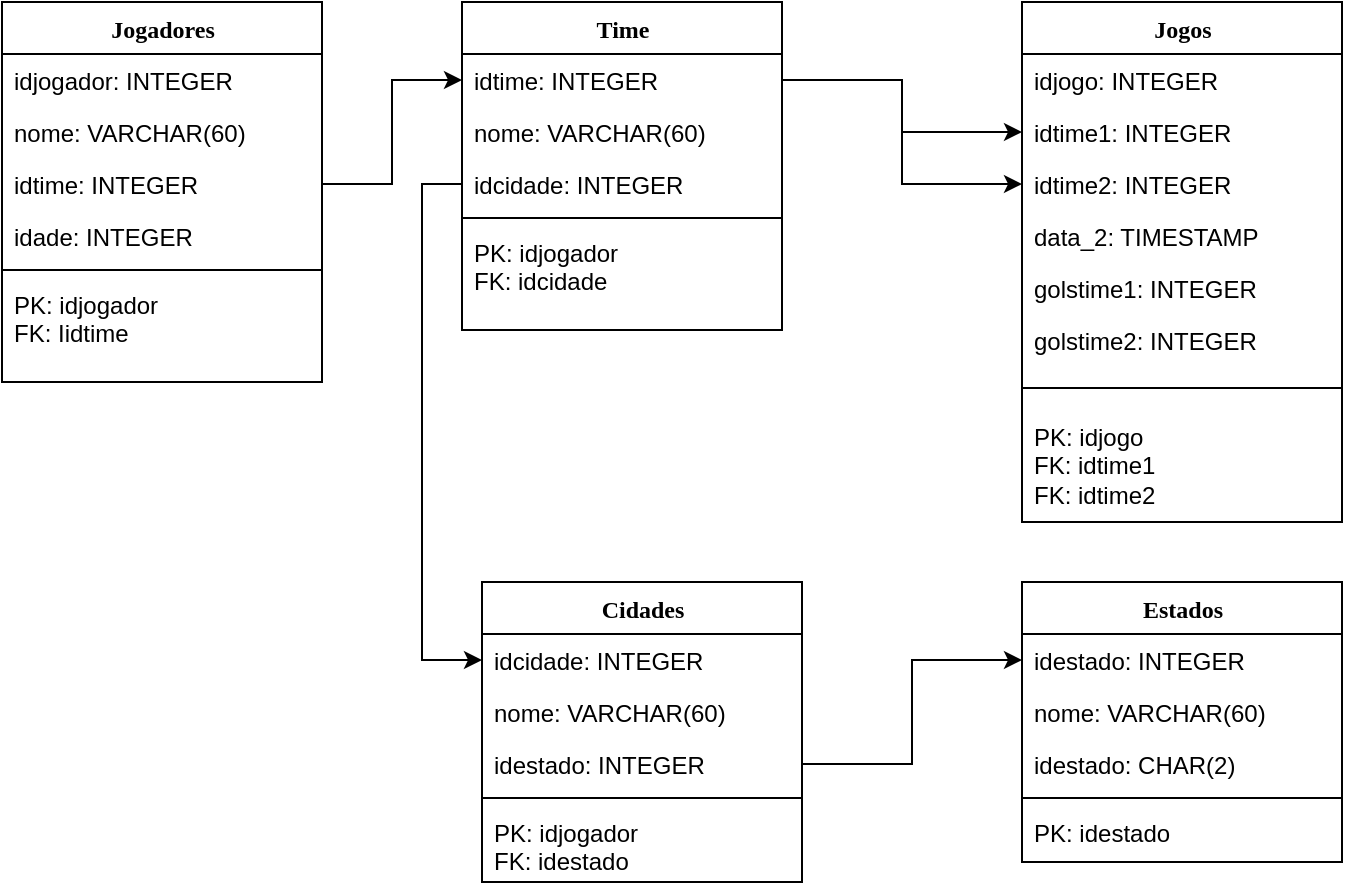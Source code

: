 <mxfile version="20.8.10" type="device"><diagram name="Page-1" id="9f46799a-70d6-7492-0946-bef42562c5a5"><mxGraphModel dx="3164" dy="1508" grid="1" gridSize="10" guides="1" tooltips="1" connect="1" arrows="1" fold="1" page="1" pageScale="1" pageWidth="1100" pageHeight="850" background="none" math="0" shadow="0"><root><mxCell id="0"/><mxCell id="1" parent="0"/><mxCell id="78961159f06e98e8-17" value="Jogadores" style="swimlane;html=1;fontStyle=1;align=center;verticalAlign=top;childLayout=stackLayout;horizontal=1;startSize=26;horizontalStack=0;resizeParent=1;resizeLast=0;collapsible=1;marginBottom=0;swimlaneFillColor=#ffffff;rounded=0;shadow=0;comic=0;labelBackgroundColor=none;strokeWidth=1;fillColor=none;fontFamily=Verdana;fontSize=12" parent="1" vertex="1"><mxGeometry x="-1020" y="70" width="160" height="190" as="geometry"/></mxCell><mxCell id="78961159f06e98e8-21" value="idjogador: INTEGER&lt;br&gt;&lt;span style=&quot;white-space: pre;&quot;&gt;&#9;&lt;/span&gt;&lt;span style=&quot;white-space: pre;&quot;&gt;&#9;&lt;/span&gt;&lt;span style=&quot;white-space: pre;&quot;&gt;&#9;&lt;/span&gt;&lt;span style=&quot;white-space: pre;&quot;&gt;&#9;&lt;/span&gt;&lt;span style=&quot;white-space: pre;&quot;&gt;&#9;&lt;/span&gt;&lt;span style=&quot;white-space: pre;&quot;&gt;&#9;&lt;/span&gt;&lt;span style=&quot;white-space: pre;&quot;&gt;&#9;&lt;/span&gt;" style="text;html=1;strokeColor=none;fillColor=none;align=left;verticalAlign=top;spacingLeft=4;spacingRight=4;whiteSpace=wrap;overflow=hidden;rotatable=0;points=[[0,0.5],[1,0.5]];portConstraint=eastwest;" parent="78961159f06e98e8-17" vertex="1"><mxGeometry y="26" width="160" height="26" as="geometry"/></mxCell><mxCell id="78961159f06e98e8-23" value="nome: VARCHAR(60)" style="text;html=1;strokeColor=none;fillColor=none;align=left;verticalAlign=top;spacingLeft=4;spacingRight=4;whiteSpace=wrap;overflow=hidden;rotatable=0;points=[[0,0.5],[1,0.5]];portConstraint=eastwest;" parent="78961159f06e98e8-17" vertex="1"><mxGeometry y="52" width="160" height="26" as="geometry"/></mxCell><mxCell id="78961159f06e98e8-25" value="idtime: INTEGER" style="text;html=1;strokeColor=none;fillColor=none;align=left;verticalAlign=top;spacingLeft=4;spacingRight=4;whiteSpace=wrap;overflow=hidden;rotatable=0;points=[[0,0.5],[1,0.5]];portConstraint=eastwest;" parent="78961159f06e98e8-17" vertex="1"><mxGeometry y="78" width="160" height="26" as="geometry"/></mxCell><mxCell id="78961159f06e98e8-26" value="idade: INTEGER" style="text;html=1;strokeColor=none;fillColor=none;align=left;verticalAlign=top;spacingLeft=4;spacingRight=4;whiteSpace=wrap;overflow=hidden;rotatable=0;points=[[0,0.5],[1,0.5]];portConstraint=eastwest;" parent="78961159f06e98e8-17" vertex="1"><mxGeometry y="104" width="160" height="26" as="geometry"/></mxCell><mxCell id="78961159f06e98e8-19" value="" style="line;html=1;strokeWidth=1;fillColor=none;align=left;verticalAlign=middle;spacingTop=-1;spacingLeft=3;spacingRight=3;rotatable=0;labelPosition=right;points=[];portConstraint=eastwest;" parent="78961159f06e98e8-17" vertex="1"><mxGeometry y="130" width="160" height="8" as="geometry"/></mxCell><mxCell id="78961159f06e98e8-20" value="PK: idjogador&lt;br&gt;FK: Iidtime" style="text;html=1;strokeColor=none;fillColor=none;align=left;verticalAlign=top;spacingLeft=4;spacingRight=4;whiteSpace=wrap;overflow=hidden;rotatable=0;points=[[0,0.5],[1,0.5]];portConstraint=eastwest;" parent="78961159f06e98e8-17" vertex="1"><mxGeometry y="138" width="160" height="52" as="geometry"/></mxCell><mxCell id="k2ONuUUGNTxXPsv-n0DW-1" value="Time" style="swimlane;html=1;fontStyle=1;align=center;verticalAlign=top;childLayout=stackLayout;horizontal=1;startSize=26;horizontalStack=0;resizeParent=1;resizeLast=0;collapsible=1;marginBottom=0;swimlaneFillColor=#ffffff;rounded=0;shadow=0;comic=0;labelBackgroundColor=none;strokeWidth=1;fillColor=none;fontFamily=Verdana;fontSize=12" vertex="1" parent="1"><mxGeometry x="-790" y="70" width="160" height="164" as="geometry"/></mxCell><mxCell id="k2ONuUUGNTxXPsv-n0DW-2" value="idtime: INTEGER&lt;br&gt;&lt;span style=&quot;white-space: pre;&quot;&gt;&#9;&lt;/span&gt;&lt;span style=&quot;white-space: pre;&quot;&gt;&#9;&lt;/span&gt;&lt;span style=&quot;white-space: pre;&quot;&gt;&#9;&lt;/span&gt;&lt;span style=&quot;white-space: pre;&quot;&gt;&#9;&lt;/span&gt;&lt;span style=&quot;white-space: pre;&quot;&gt;&#9;&lt;/span&gt;&lt;span style=&quot;white-space: pre;&quot;&gt;&#9;&lt;/span&gt;&lt;span style=&quot;white-space: pre;&quot;&gt;&#9;&lt;/span&gt;" style="text;html=1;strokeColor=none;fillColor=none;align=left;verticalAlign=top;spacingLeft=4;spacingRight=4;whiteSpace=wrap;overflow=hidden;rotatable=0;points=[[0,0.5],[1,0.5]];portConstraint=eastwest;" vertex="1" parent="k2ONuUUGNTxXPsv-n0DW-1"><mxGeometry y="26" width="160" height="26" as="geometry"/></mxCell><mxCell id="k2ONuUUGNTxXPsv-n0DW-3" value="nome: VARCHAR(60)" style="text;html=1;strokeColor=none;fillColor=none;align=left;verticalAlign=top;spacingLeft=4;spacingRight=4;whiteSpace=wrap;overflow=hidden;rotatable=0;points=[[0,0.5],[1,0.5]];portConstraint=eastwest;" vertex="1" parent="k2ONuUUGNTxXPsv-n0DW-1"><mxGeometry y="52" width="160" height="26" as="geometry"/></mxCell><mxCell id="k2ONuUUGNTxXPsv-n0DW-4" value="idcidade: INTEGER" style="text;html=1;strokeColor=none;fillColor=none;align=left;verticalAlign=top;spacingLeft=4;spacingRight=4;whiteSpace=wrap;overflow=hidden;rotatable=0;points=[[0,0.5],[1,0.5]];portConstraint=eastwest;" vertex="1" parent="k2ONuUUGNTxXPsv-n0DW-1"><mxGeometry y="78" width="160" height="26" as="geometry"/></mxCell><mxCell id="k2ONuUUGNTxXPsv-n0DW-6" value="" style="line;html=1;strokeWidth=1;fillColor=none;align=left;verticalAlign=middle;spacingTop=-1;spacingLeft=3;spacingRight=3;rotatable=0;labelPosition=right;points=[];portConstraint=eastwest;" vertex="1" parent="k2ONuUUGNTxXPsv-n0DW-1"><mxGeometry y="104" width="160" height="8" as="geometry"/></mxCell><mxCell id="k2ONuUUGNTxXPsv-n0DW-7" value="PK: idjogador&lt;br&gt;FK: idcidade" style="text;html=1;strokeColor=none;fillColor=none;align=left;verticalAlign=top;spacingLeft=4;spacingRight=4;whiteSpace=wrap;overflow=hidden;rotatable=0;points=[[0,0.5],[1,0.5]];portConstraint=eastwest;" vertex="1" parent="k2ONuUUGNTxXPsv-n0DW-1"><mxGeometry y="112" width="160" height="52" as="geometry"/></mxCell><mxCell id="k2ONuUUGNTxXPsv-n0DW-8" value="Cidades" style="swimlane;html=1;fontStyle=1;align=center;verticalAlign=top;childLayout=stackLayout;horizontal=1;startSize=26;horizontalStack=0;resizeParent=1;resizeLast=0;collapsible=1;marginBottom=0;swimlaneFillColor=#ffffff;rounded=0;shadow=0;comic=0;labelBackgroundColor=none;strokeWidth=1;fillColor=none;fontFamily=Verdana;fontSize=12" vertex="1" parent="1"><mxGeometry x="-780" y="360" width="160" height="150" as="geometry"/></mxCell><mxCell id="k2ONuUUGNTxXPsv-n0DW-9" value="idcidade: INTEGER&lt;br&gt;&lt;span style=&quot;white-space: pre;&quot;&gt;&#9;&lt;/span&gt;&lt;span style=&quot;white-space: pre;&quot;&gt;&#9;&lt;/span&gt;&lt;span style=&quot;white-space: pre;&quot;&gt;&#9;&lt;/span&gt;&lt;span style=&quot;white-space: pre;&quot;&gt;&#9;&lt;/span&gt;&lt;span style=&quot;white-space: pre;&quot;&gt;&#9;&lt;/span&gt;&lt;span style=&quot;white-space: pre;&quot;&gt;&#9;&lt;/span&gt;&lt;span style=&quot;white-space: pre;&quot;&gt;&#9;&lt;/span&gt;" style="text;html=1;strokeColor=none;fillColor=none;align=left;verticalAlign=top;spacingLeft=4;spacingRight=4;whiteSpace=wrap;overflow=hidden;rotatable=0;points=[[0,0.5],[1,0.5]];portConstraint=eastwest;" vertex="1" parent="k2ONuUUGNTxXPsv-n0DW-8"><mxGeometry y="26" width="160" height="26" as="geometry"/></mxCell><mxCell id="k2ONuUUGNTxXPsv-n0DW-10" value="nome: VARCHAR(60)" style="text;html=1;strokeColor=none;fillColor=none;align=left;verticalAlign=top;spacingLeft=4;spacingRight=4;whiteSpace=wrap;overflow=hidden;rotatable=0;points=[[0,0.5],[1,0.5]];portConstraint=eastwest;" vertex="1" parent="k2ONuUUGNTxXPsv-n0DW-8"><mxGeometry y="52" width="160" height="26" as="geometry"/></mxCell><mxCell id="k2ONuUUGNTxXPsv-n0DW-11" value="idestado: INTEGER" style="text;html=1;strokeColor=none;fillColor=none;align=left;verticalAlign=top;spacingLeft=4;spacingRight=4;whiteSpace=wrap;overflow=hidden;rotatable=0;points=[[0,0.5],[1,0.5]];portConstraint=eastwest;" vertex="1" parent="k2ONuUUGNTxXPsv-n0DW-8"><mxGeometry y="78" width="160" height="26" as="geometry"/></mxCell><mxCell id="k2ONuUUGNTxXPsv-n0DW-12" value="" style="line;html=1;strokeWidth=1;fillColor=none;align=left;verticalAlign=middle;spacingTop=-1;spacingLeft=3;spacingRight=3;rotatable=0;labelPosition=right;points=[];portConstraint=eastwest;" vertex="1" parent="k2ONuUUGNTxXPsv-n0DW-8"><mxGeometry y="104" width="160" height="8" as="geometry"/></mxCell><mxCell id="k2ONuUUGNTxXPsv-n0DW-13" value="PK: idjogador&lt;br&gt;FK: idestado" style="text;html=1;strokeColor=none;fillColor=none;align=left;verticalAlign=top;spacingLeft=4;spacingRight=4;whiteSpace=wrap;overflow=hidden;rotatable=0;points=[[0,0.5],[1,0.5]];portConstraint=eastwest;" vertex="1" parent="k2ONuUUGNTxXPsv-n0DW-8"><mxGeometry y="112" width="160" height="38" as="geometry"/></mxCell><mxCell id="k2ONuUUGNTxXPsv-n0DW-14" value="Estados" style="swimlane;html=1;fontStyle=1;align=center;verticalAlign=top;childLayout=stackLayout;horizontal=1;startSize=26;horizontalStack=0;resizeParent=1;resizeLast=0;collapsible=1;marginBottom=0;swimlaneFillColor=#ffffff;rounded=0;shadow=0;comic=0;labelBackgroundColor=none;strokeWidth=1;fillColor=none;fontFamily=Verdana;fontSize=12" vertex="1" parent="1"><mxGeometry x="-510" y="360" width="160" height="140" as="geometry"/></mxCell><mxCell id="k2ONuUUGNTxXPsv-n0DW-15" value="idestado: INTEGER&lt;br&gt;&lt;span style=&quot;white-space: pre;&quot;&gt;&#9;&lt;/span&gt;&lt;span style=&quot;white-space: pre;&quot;&gt;&#9;&lt;/span&gt;&lt;span style=&quot;white-space: pre;&quot;&gt;&#9;&lt;/span&gt;&lt;span style=&quot;white-space: pre;&quot;&gt;&#9;&lt;/span&gt;&lt;span style=&quot;white-space: pre;&quot;&gt;&#9;&lt;/span&gt;&lt;span style=&quot;white-space: pre;&quot;&gt;&#9;&lt;/span&gt;&lt;span style=&quot;white-space: pre;&quot;&gt;&#9;&lt;/span&gt;" style="text;html=1;strokeColor=none;fillColor=none;align=left;verticalAlign=top;spacingLeft=4;spacingRight=4;whiteSpace=wrap;overflow=hidden;rotatable=0;points=[[0,0.5],[1,0.5]];portConstraint=eastwest;" vertex="1" parent="k2ONuUUGNTxXPsv-n0DW-14"><mxGeometry y="26" width="160" height="26" as="geometry"/></mxCell><mxCell id="k2ONuUUGNTxXPsv-n0DW-16" value="nome: VARCHAR(60)" style="text;html=1;strokeColor=none;fillColor=none;align=left;verticalAlign=top;spacingLeft=4;spacingRight=4;whiteSpace=wrap;overflow=hidden;rotatable=0;points=[[0,0.5],[1,0.5]];portConstraint=eastwest;" vertex="1" parent="k2ONuUUGNTxXPsv-n0DW-14"><mxGeometry y="52" width="160" height="26" as="geometry"/></mxCell><mxCell id="k2ONuUUGNTxXPsv-n0DW-17" value="idestado: CHAR(2)" style="text;html=1;strokeColor=none;fillColor=none;align=left;verticalAlign=top;spacingLeft=4;spacingRight=4;whiteSpace=wrap;overflow=hidden;rotatable=0;points=[[0,0.5],[1,0.5]];portConstraint=eastwest;" vertex="1" parent="k2ONuUUGNTxXPsv-n0DW-14"><mxGeometry y="78" width="160" height="26" as="geometry"/></mxCell><mxCell id="k2ONuUUGNTxXPsv-n0DW-18" value="" style="line;html=1;strokeWidth=1;fillColor=none;align=left;verticalAlign=middle;spacingTop=-1;spacingLeft=3;spacingRight=3;rotatable=0;labelPosition=right;points=[];portConstraint=eastwest;" vertex="1" parent="k2ONuUUGNTxXPsv-n0DW-14"><mxGeometry y="104" width="160" height="8" as="geometry"/></mxCell><mxCell id="k2ONuUUGNTxXPsv-n0DW-19" value="PK: idestado" style="text;html=1;strokeColor=none;fillColor=none;align=left;verticalAlign=top;spacingLeft=4;spacingRight=4;whiteSpace=wrap;overflow=hidden;rotatable=0;points=[[0,0.5],[1,0.5]];portConstraint=eastwest;" vertex="1" parent="k2ONuUUGNTxXPsv-n0DW-14"><mxGeometry y="112" width="160" height="28" as="geometry"/></mxCell><mxCell id="k2ONuUUGNTxXPsv-n0DW-20" value="Jogos" style="swimlane;html=1;fontStyle=1;align=center;verticalAlign=top;childLayout=stackLayout;horizontal=1;startSize=26;horizontalStack=0;resizeParent=1;resizeLast=0;collapsible=1;marginBottom=0;swimlaneFillColor=#ffffff;rounded=0;shadow=0;comic=0;labelBackgroundColor=none;strokeWidth=1;fillColor=none;fontFamily=Verdana;fontSize=12" vertex="1" parent="1"><mxGeometry x="-510" y="70" width="160" height="260" as="geometry"/></mxCell><mxCell id="k2ONuUUGNTxXPsv-n0DW-21" value="idjogo: INTEGER&lt;br&gt;&lt;span style=&quot;white-space: pre;&quot;&gt;&#9;&lt;/span&gt;&lt;span style=&quot;white-space: pre;&quot;&gt;&#9;&lt;/span&gt;&lt;span style=&quot;white-space: pre;&quot;&gt;&#9;&lt;/span&gt;&lt;span style=&quot;white-space: pre;&quot;&gt;&#9;&lt;/span&gt;&lt;span style=&quot;white-space: pre;&quot;&gt;&#9;&lt;/span&gt;&lt;span style=&quot;white-space: pre;&quot;&gt;&#9;&lt;/span&gt;&lt;span style=&quot;white-space: pre;&quot;&gt;&#9;&lt;/span&gt;" style="text;html=1;strokeColor=none;fillColor=none;align=left;verticalAlign=top;spacingLeft=4;spacingRight=4;whiteSpace=wrap;overflow=hidden;rotatable=0;points=[[0,0.5],[1,0.5]];portConstraint=eastwest;" vertex="1" parent="k2ONuUUGNTxXPsv-n0DW-20"><mxGeometry y="26" width="160" height="26" as="geometry"/></mxCell><mxCell id="k2ONuUUGNTxXPsv-n0DW-22" value="idtime1: INTEGER" style="text;html=1;strokeColor=none;fillColor=none;align=left;verticalAlign=top;spacingLeft=4;spacingRight=4;whiteSpace=wrap;overflow=hidden;rotatable=0;points=[[0,0.5],[1,0.5]];portConstraint=eastwest;" vertex="1" parent="k2ONuUUGNTxXPsv-n0DW-20"><mxGeometry y="52" width="160" height="26" as="geometry"/></mxCell><mxCell id="k2ONuUUGNTxXPsv-n0DW-23" value="idtime2: INTEGER" style="text;html=1;strokeColor=none;fillColor=none;align=left;verticalAlign=top;spacingLeft=4;spacingRight=4;whiteSpace=wrap;overflow=hidden;rotatable=0;points=[[0,0.5],[1,0.5]];portConstraint=eastwest;" vertex="1" parent="k2ONuUUGNTxXPsv-n0DW-20"><mxGeometry y="78" width="160" height="26" as="geometry"/></mxCell><mxCell id="k2ONuUUGNTxXPsv-n0DW-24" value="data_2: TIMESTAMP" style="text;html=1;strokeColor=none;fillColor=none;align=left;verticalAlign=top;spacingLeft=4;spacingRight=4;whiteSpace=wrap;overflow=hidden;rotatable=0;points=[[0,0.5],[1,0.5]];portConstraint=eastwest;" vertex="1" parent="k2ONuUUGNTxXPsv-n0DW-20"><mxGeometry y="104" width="160" height="26" as="geometry"/></mxCell><mxCell id="k2ONuUUGNTxXPsv-n0DW-27" value="golstime1: INTEGER" style="text;html=1;strokeColor=none;fillColor=none;align=left;verticalAlign=top;spacingLeft=4;spacingRight=4;whiteSpace=wrap;overflow=hidden;rotatable=0;points=[[0,0.5],[1,0.5]];portConstraint=eastwest;" vertex="1" parent="k2ONuUUGNTxXPsv-n0DW-20"><mxGeometry y="130" width="160" height="26" as="geometry"/></mxCell><mxCell id="k2ONuUUGNTxXPsv-n0DW-28" value="golstime2: INTEGER" style="text;html=1;strokeColor=none;fillColor=none;align=left;verticalAlign=top;spacingLeft=4;spacingRight=4;whiteSpace=wrap;overflow=hidden;rotatable=0;points=[[0,0.5],[1,0.5]];portConstraint=eastwest;" vertex="1" parent="k2ONuUUGNTxXPsv-n0DW-20"><mxGeometry y="156" width="160" height="26" as="geometry"/></mxCell><mxCell id="k2ONuUUGNTxXPsv-n0DW-25" value="" style="line;html=1;strokeWidth=1;fillColor=none;align=left;verticalAlign=middle;spacingTop=-1;spacingLeft=3;spacingRight=3;rotatable=0;labelPosition=right;points=[];portConstraint=eastwest;" vertex="1" parent="k2ONuUUGNTxXPsv-n0DW-20"><mxGeometry y="182" width="160" height="22" as="geometry"/></mxCell><mxCell id="k2ONuUUGNTxXPsv-n0DW-26" value="PK: idjogo&lt;br&gt;FK: idtime1&lt;br&gt;FK: idtime2&lt;br&gt;" style="text;html=1;strokeColor=none;fillColor=none;align=left;verticalAlign=top;spacingLeft=4;spacingRight=4;whiteSpace=wrap;overflow=hidden;rotatable=0;points=[[0,0.5],[1,0.5]];portConstraint=eastwest;" vertex="1" parent="k2ONuUUGNTxXPsv-n0DW-20"><mxGeometry y="204" width="160" height="52" as="geometry"/></mxCell><mxCell id="k2ONuUUGNTxXPsv-n0DW-31" style="edgeStyle=orthogonalEdgeStyle;rounded=0;orthogonalLoop=1;jettySize=auto;html=1;" edge="1" parent="1" source="78961159f06e98e8-25" target="k2ONuUUGNTxXPsv-n0DW-2"><mxGeometry relative="1" as="geometry"/></mxCell><mxCell id="k2ONuUUGNTxXPsv-n0DW-32" style="edgeStyle=orthogonalEdgeStyle;rounded=0;orthogonalLoop=1;jettySize=auto;html=1;exitX=0;exitY=0.5;exitDx=0;exitDy=0;" edge="1" parent="1" source="k2ONuUUGNTxXPsv-n0DW-4" target="k2ONuUUGNTxXPsv-n0DW-9"><mxGeometry relative="1" as="geometry"/></mxCell><mxCell id="k2ONuUUGNTxXPsv-n0DW-33" style="edgeStyle=orthogonalEdgeStyle;rounded=0;orthogonalLoop=1;jettySize=auto;html=1;entryX=0;entryY=0.5;entryDx=0;entryDy=0;" edge="1" parent="1" source="k2ONuUUGNTxXPsv-n0DW-11" target="k2ONuUUGNTxXPsv-n0DW-15"><mxGeometry relative="1" as="geometry"/></mxCell><mxCell id="k2ONuUUGNTxXPsv-n0DW-35" style="edgeStyle=orthogonalEdgeStyle;rounded=0;orthogonalLoop=1;jettySize=auto;html=1;" edge="1" parent="1" source="k2ONuUUGNTxXPsv-n0DW-2" target="k2ONuUUGNTxXPsv-n0DW-22"><mxGeometry relative="1" as="geometry"/></mxCell><mxCell id="k2ONuUUGNTxXPsv-n0DW-36" style="edgeStyle=orthogonalEdgeStyle;rounded=0;orthogonalLoop=1;jettySize=auto;html=1;" edge="1" parent="1" source="k2ONuUUGNTxXPsv-n0DW-2" target="k2ONuUUGNTxXPsv-n0DW-23"><mxGeometry relative="1" as="geometry"/></mxCell></root></mxGraphModel></diagram></mxfile>